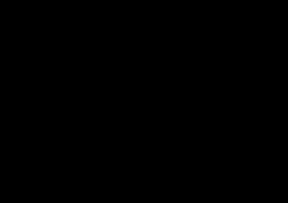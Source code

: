 #!/usr/bin/gnuplot
# -*- mode: sh -*-

outdir = '../out/integer.nlz'

set terminal postscript eps color size 4,4
#set size 1.0,2.0/(1+sqrt(5))
set size 1.0,1.0/sqrt(2)
set output outdir.'/benchmark.eps'

set xtics rotate by -90 offset first 0.0,0.0
set ylabe '(t - t_{base})/ (t_{shift1} - t_{base})'
#unset log y; set yrange [0.0:5.0]
set log y; set yrange [0.01:5.0]
set key samplen 1 font ",10"
set xrange [-0.5:21.5]
pad_gcc_shift = 1965
mag_gcc_shift = 509
lag_gcc_shift = 954
upad = 'using ($0-0.25):($3/pad_gcc_shift) pt 8'
umag = 'using ($0+0.25):($3/mag_gcc_shift) pt 4'
ulag = 'using ($0+0.00):($3/lag_gcc_shift) pt 6'
vaio_title = 'Win10 64bit (Core i5-6200U 2.3GHz)'
mag_title  = 'Win10 64bit (Core i5-6500 3.2GHz)'
plot \
  '< printf "%f %f\n" 11.5 0.01 11.5 10.0' with filledcurves y1 lc rgb '#dddddd' title '', \
  '< printf "%f %f\n"  8.5 0.01  8.5 10.0' with filledcurves y1 lc rgb '#ffffff' title '', \
  '< printf "%f %f\n"  5.5 0.01  5.5 10.0' with filledcurves y1 lc rgb '#dddddd' title '', \
  '< printf "%f %f\n"  2.5 0.01  2.5 10.0' with filledcurves y1 lc rgb '#ffffff' title '', \
  outdir.'/graph.xtic.txt'           using ($0+0.00):(-1):xtic(1) notitle, \
  outdir.'/graph.pad.icc.txt'        @upad ps 0.8 lc rgb '#0000FF' title '', \
  outdir.'/graph.pad.gcc.txt'        @upad ps 1.2 lc rgb '#FF0000' title '', \
  outdir.'/graph.pad.clang.txt'      @upad ps 1.0 lc rgb '#008800' title '', \
  outdir.'/graph.mag.msc.txt'        @umag ps 0.8 lc rgb '#FF00FF' title '', \
  outdir.'/graph.mag.gcc.txt'        @umag ps 1.2 lc rgb '#FF0000' title '', \
  outdir.'/graph.mag.clang.txt'      @umag ps 1.0 lc rgb '#008800' title '', \
  outdir.'/graph.laguerre.icc.txt'   @ulag ps 0.8 lc rgb '#0000FF' title '', \
  outdir.'/graph.laguerre.gcc.txt'   @ulag ps 1.2 lc rgb '#FF0000' title '', \
  outdir.'/graph.laguerre.clang.txt' @ulag ps 1.0 lc rgb '#008800' title '', \
  NaN w p pt 8 lc rgb '#000000' title 'Linux 32bit (Core Duo T2300 1.66GHz)', \
  NaN w p pt 4 lc rgb '#000000' title mag_title, \
  NaN w p pt 6 lc rgb '#000000' title 'Linux 64bit (Xeon E5-2670 2.6GHz)', \
  NaN w p pt 5 ps 1.2 lc rgb '#FF0000' title 'gcc', \
  NaN w p pt 5 ps 1.0 lc rgb '#008800' title 'clang', \
  NaN w p pt 5 ps 0.8 lc rgb '#0000FF' title 'icc', \
  NaN w p pt 5 ps 0.8 lc rgb '#FF00FF' title 'msc'
